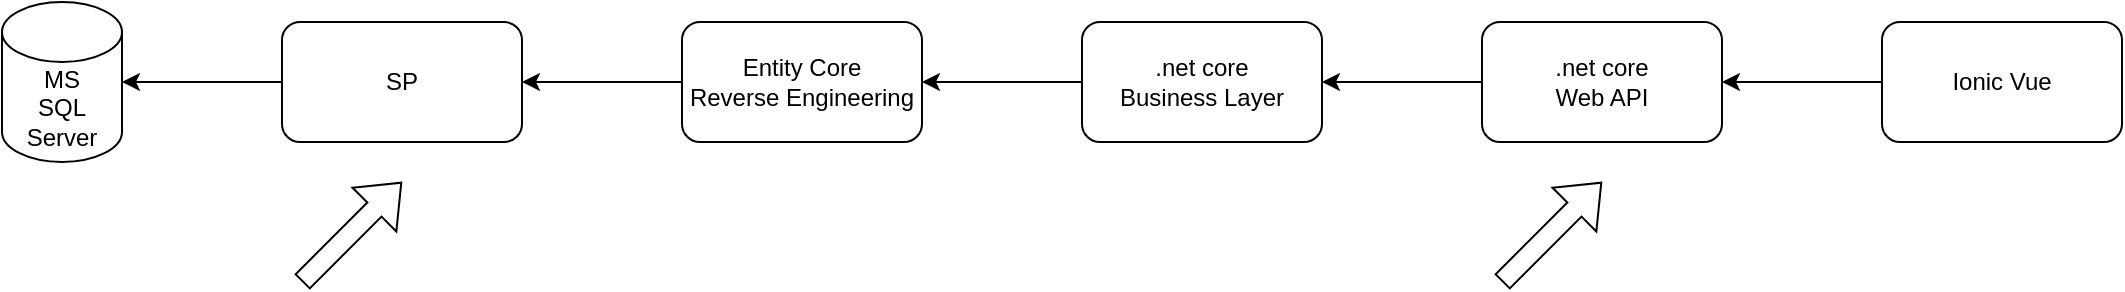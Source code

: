 <mxfile version="24.1.0" type="github">
  <diagram name="Page-1" id="j61_uvuA5mhlUaekp-A-">
    <mxGraphModel dx="1023" dy="748" grid="1" gridSize="10" guides="1" tooltips="1" connect="1" arrows="1" fold="1" page="0" pageScale="1" pageWidth="1169" pageHeight="827" math="0" shadow="0">
      <root>
        <mxCell id="0" />
        <mxCell id="1" parent="0" />
        <mxCell id="PULhjpiJuWciOLIZC8_w-2" value="MS&lt;div&gt;SQL&lt;/div&gt;&lt;div&gt;Server&lt;/div&gt;" style="shape=cylinder3;whiteSpace=wrap;html=1;boundedLbl=1;backgroundOutline=1;size=15;" vertex="1" parent="1">
          <mxGeometry x="60" y="230" width="60" height="80" as="geometry" />
        </mxCell>
        <mxCell id="PULhjpiJuWciOLIZC8_w-12" style="edgeStyle=orthogonalEdgeStyle;rounded=0;orthogonalLoop=1;jettySize=auto;html=1;exitX=0;exitY=0.5;exitDx=0;exitDy=0;" edge="1" parent="1" source="PULhjpiJuWciOLIZC8_w-3" target="PULhjpiJuWciOLIZC8_w-2">
          <mxGeometry relative="1" as="geometry" />
        </mxCell>
        <mxCell id="PULhjpiJuWciOLIZC8_w-3" value="SP" style="rounded=1;whiteSpace=wrap;html=1;" vertex="1" parent="1">
          <mxGeometry x="200" y="240" width="120" height="60" as="geometry" />
        </mxCell>
        <mxCell id="PULhjpiJuWciOLIZC8_w-9" style="edgeStyle=orthogonalEdgeStyle;rounded=0;orthogonalLoop=1;jettySize=auto;html=1;exitX=0;exitY=0.5;exitDx=0;exitDy=0;entryX=1;entryY=0.5;entryDx=0;entryDy=0;" edge="1" parent="1" source="PULhjpiJuWciOLIZC8_w-4" target="PULhjpiJuWciOLIZC8_w-6">
          <mxGeometry relative="1" as="geometry" />
        </mxCell>
        <mxCell id="PULhjpiJuWciOLIZC8_w-4" value=".net core&lt;div&gt;Web API&lt;/div&gt;" style="rounded=1;whiteSpace=wrap;html=1;" vertex="1" parent="1">
          <mxGeometry x="800" y="240" width="120" height="60" as="geometry" />
        </mxCell>
        <mxCell id="PULhjpiJuWciOLIZC8_w-11" style="edgeStyle=orthogonalEdgeStyle;rounded=0;orthogonalLoop=1;jettySize=auto;html=1;exitX=0;exitY=0.5;exitDx=0;exitDy=0;" edge="1" parent="1" source="PULhjpiJuWciOLIZC8_w-5" target="PULhjpiJuWciOLIZC8_w-3">
          <mxGeometry relative="1" as="geometry" />
        </mxCell>
        <mxCell id="PULhjpiJuWciOLIZC8_w-5" value="Entity Core&lt;div&gt;Reverse Engineering&lt;/div&gt;" style="rounded=1;whiteSpace=wrap;html=1;" vertex="1" parent="1">
          <mxGeometry x="400" y="240" width="120" height="60" as="geometry" />
        </mxCell>
        <mxCell id="PULhjpiJuWciOLIZC8_w-10" style="edgeStyle=orthogonalEdgeStyle;rounded=0;orthogonalLoop=1;jettySize=auto;html=1;exitX=0;exitY=0.5;exitDx=0;exitDy=0;entryX=1;entryY=0.5;entryDx=0;entryDy=0;" edge="1" parent="1" source="PULhjpiJuWciOLIZC8_w-6" target="PULhjpiJuWciOLIZC8_w-5">
          <mxGeometry relative="1" as="geometry" />
        </mxCell>
        <mxCell id="PULhjpiJuWciOLIZC8_w-6" value=".net core&lt;div&gt;Business Layer&lt;/div&gt;" style="rounded=1;whiteSpace=wrap;html=1;" vertex="1" parent="1">
          <mxGeometry x="600" y="240" width="120" height="60" as="geometry" />
        </mxCell>
        <mxCell id="PULhjpiJuWciOLIZC8_w-8" style="edgeStyle=orthogonalEdgeStyle;rounded=0;orthogonalLoop=1;jettySize=auto;html=1;exitX=0;exitY=0.5;exitDx=0;exitDy=0;entryX=1;entryY=0.5;entryDx=0;entryDy=0;" edge="1" parent="1" source="PULhjpiJuWciOLIZC8_w-7" target="PULhjpiJuWciOLIZC8_w-4">
          <mxGeometry relative="1" as="geometry" />
        </mxCell>
        <mxCell id="PULhjpiJuWciOLIZC8_w-7" value="Ionic Vue" style="rounded=1;whiteSpace=wrap;html=1;" vertex="1" parent="1">
          <mxGeometry x="1000" y="240" width="120" height="60" as="geometry" />
        </mxCell>
        <mxCell id="PULhjpiJuWciOLIZC8_w-15" value="" style="shape=flexArrow;endArrow=classic;html=1;rounded=0;" edge="1" parent="1">
          <mxGeometry width="50" height="50" relative="1" as="geometry">
            <mxPoint x="810" y="370" as="sourcePoint" />
            <mxPoint x="860" y="320" as="targetPoint" />
          </mxGeometry>
        </mxCell>
        <mxCell id="PULhjpiJuWciOLIZC8_w-16" value="" style="shape=flexArrow;endArrow=classic;html=1;rounded=0;" edge="1" parent="1">
          <mxGeometry width="50" height="50" relative="1" as="geometry">
            <mxPoint x="210" y="370" as="sourcePoint" />
            <mxPoint x="260" y="320" as="targetPoint" />
          </mxGeometry>
        </mxCell>
      </root>
    </mxGraphModel>
  </diagram>
</mxfile>
